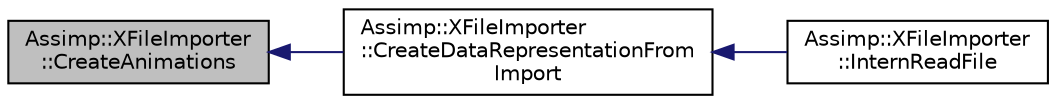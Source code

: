 digraph "Assimp::XFileImporter::CreateAnimations"
{
  edge [fontname="Helvetica",fontsize="10",labelfontname="Helvetica",labelfontsize="10"];
  node [fontname="Helvetica",fontsize="10",shape=record];
  rankdir="LR";
  Node1 [label="Assimp::XFileImporter\l::CreateAnimations",height=0.2,width=0.4,color="black", fillcolor="grey75", style="filled", fontcolor="black"];
  Node1 -> Node2 [dir="back",color="midnightblue",fontsize="10",style="solid"];
  Node2 [label="Assimp::XFileImporter\l::CreateDataRepresentationFrom\lImport",height=0.2,width=0.4,color="black", fillcolor="white", style="filled",URL="$class_assimp_1_1_x_file_importer.html#a8469386c3fad0cea492366faa471928f"];
  Node2 -> Node3 [dir="back",color="midnightblue",fontsize="10",style="solid"];
  Node3 [label="Assimp::XFileImporter\l::InternReadFile",height=0.2,width=0.4,color="black", fillcolor="white", style="filled",URL="$class_assimp_1_1_x_file_importer.html#a062ed9f5fdca14e89bc40a5d4990dc4d"];
}
